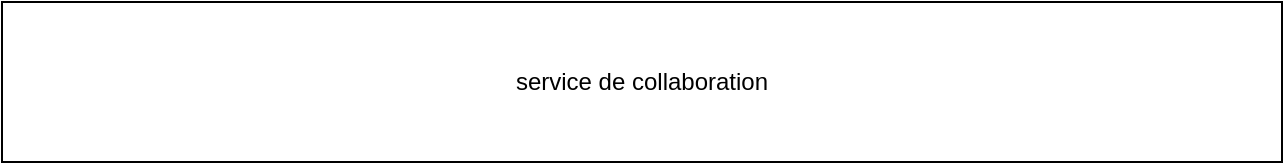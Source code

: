 <mxfile version="17.4.2" type="github">
  <diagram id="JNqiNeZWhi2bh3oIFMcS" name="Page-1">
    <mxGraphModel dx="1038" dy="564" grid="1" gridSize="10" guides="1" tooltips="1" connect="1" arrows="1" fold="1" page="1" pageScale="1" pageWidth="827" pageHeight="1169" math="0" shadow="0">
      <root>
        <mxCell id="0" />
        <mxCell id="1" parent="0" />
        <mxCell id="NUHnN5wiZbhzoJatKC8D-22" value="service de collaboration" style="rounded=0;whiteSpace=wrap;html=1;" vertex="1" parent="1">
          <mxGeometry x="100" y="120" width="640" height="80" as="geometry" />
        </mxCell>
      </root>
    </mxGraphModel>
  </diagram>
</mxfile>
